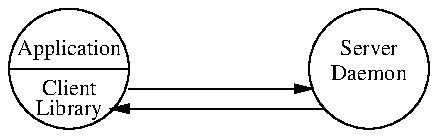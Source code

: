 ...\"
...\"  @OSF_COPYRIGHT@
...\"  COPYRIGHT NOTICE
...\"  Copyright (c) 1990, 1991, 1992, 1993 Open Software Foundation, Inc.
...\"  ALL RIGHTS RESERVED (DCE).  See the file named COPYRIGHT.DCE in the
...\"  src directory for the full copyright text.
...\"
...\"
...\" HISTORY
...\" $Log: 1_overview_06.pic,v $
...\" Revision 1.1.2.3  1993/01/29  17:20:18  cjd
...\" 	Embedded copyright notice
...\" 	[1993/01/29  17:04:18  cjd]
...\"
...\" Revision 1.1.2.2  1992/09/01  17:11:41  weir
...\" 	Moved
...\" 	[1992/09/01  17:00:10  weir]
...\" 
...\" Revision 1.1  1992/01/29  15:41:20  damon
...\" 	Initial revision
...\" 
...\" $EndLog$
...\"
...\" (c) Copyright 1991, Open Software Foundation, Inc. ALL RIGHTS RESERVED
.PS
scale = 80
line ->  from 126, 8 \
	to 40, 8 
line ->  from 48, 16 \
	to 122, 16 
"\fR\s8Library\s0\fP"  at 24, 8
"\fR\s8Client\s0\fP"  at 24, 16
line   from 0, 24 \
	to 48, 24 
"\fR\s8Daemon\s0\fP"  at 144, 22
"\fR\s8Server\s0\fP"  at 144, 32
"\fR\s8Application\s0\fP"  at 24, 32
circle radius 24 at 24, 24
circle radius 24 at 144, 24
.PE
